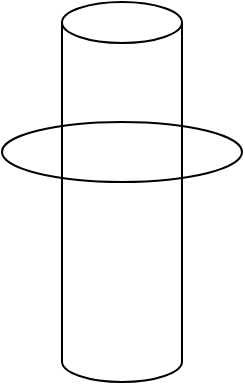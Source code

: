<mxfile version="24.9.1">
  <diagram name="Pagina-1" id="5uBTjhzzKWNYf2N9I063">
    <mxGraphModel dx="406" dy="237" grid="1" gridSize="10" guides="1" tooltips="1" connect="1" arrows="1" fold="1" page="1" pageScale="1" pageWidth="827" pageHeight="1169" math="0" shadow="0">
      <root>
        <mxCell id="0" />
        <mxCell id="1" parent="0" />
        <mxCell id="CS9LcawBTA-Cjy8xgE1z-1" value="" style="shape=cylinder3;whiteSpace=wrap;html=1;boundedLbl=1;backgroundOutline=1;size=10.234;fillColor=none;" vertex="1" parent="1">
          <mxGeometry x="360" y="130" width="60" height="190" as="geometry" />
        </mxCell>
        <mxCell id="CS9LcawBTA-Cjy8xgE1z-2" value="" style="ellipse;whiteSpace=wrap;html=1;fillColor=none;" vertex="1" parent="1">
          <mxGeometry x="330" y="190" width="120" height="30" as="geometry" />
        </mxCell>
      </root>
    </mxGraphModel>
  </diagram>
</mxfile>

